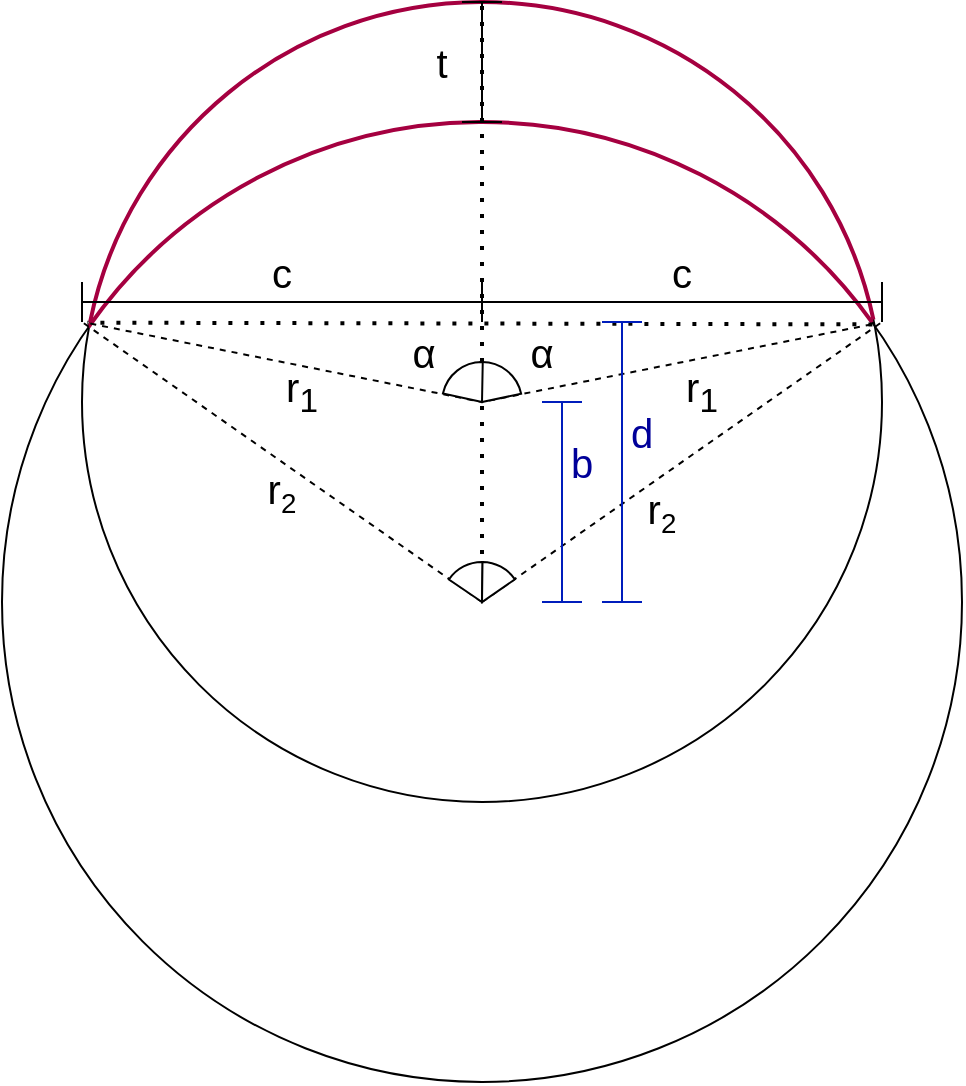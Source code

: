 <mxfile version="24.2.5" type="device">
  <diagram name="Page-1" id="t3d3-SSKAyB4mBenZ0mL">
    <mxGraphModel dx="1412" dy="391" grid="1" gridSize="10" guides="1" tooltips="1" connect="1" arrows="1" fold="1" page="1" pageScale="1" pageWidth="827" pageHeight="1169" math="0" shadow="0">
      <root>
        <mxCell id="0" />
        <mxCell id="1" parent="0" />
        <mxCell id="tUr5hOfoBl_ZDU161N_x-1" value="" style="ellipse;whiteSpace=wrap;html=1;fillColor=none;movable=0;resizable=0;rotatable=0;deletable=0;editable=0;locked=1;connectable=0;rotation=-180;container=0;" parent="1" vertex="1">
          <mxGeometry x="-400" y="400" width="480" height="480" as="geometry" />
        </mxCell>
        <mxCell id="-MQa0_uv0SwBElWbOj7F-25" value="" style="ellipse;whiteSpace=wrap;html=1;fillColor=none;movable=0;resizable=0;rotatable=0;deletable=0;editable=0;locked=1;connectable=0;rotation=-180;container=0;" parent="1" vertex="1">
          <mxGeometry x="-360" y="340" width="400" height="400" as="geometry" />
        </mxCell>
        <mxCell id="-MQa0_uv0SwBElWbOj7F-28" value="" style="verticalLabelPosition=bottom;verticalAlign=top;html=1;shape=mxgraph.basic.arc;startAngle=0.282;endAngle=0.717;fillColor=#d80073;fontColor=#ffffff;strokeColor=#A50040;strokeWidth=2;movable=0;resizable=0;rotatable=0;deletable=0;editable=0;locked=1;connectable=0;rotation=-180;container=0;" parent="1" vertex="1">
          <mxGeometry x="-360" y="340" width="400" height="400" as="geometry" />
        </mxCell>
        <mxCell id="tUr5hOfoBl_ZDU161N_x-4" value="" style="verticalLabelPosition=bottom;verticalAlign=top;html=1;shape=mxgraph.basic.arc;startAngle=0.347;endAngle=0.651;fillColor=#d80073;fontColor=#ffffff;strokeColor=#A50040;strokeWidth=2;movable=0;resizable=0;rotatable=0;deletable=0;editable=0;locked=1;connectable=0;rotation=-180;container=0;" parent="1" vertex="1">
          <mxGeometry x="-400" y="400" width="480" height="480" as="geometry" />
        </mxCell>
        <mxCell id="tUr5hOfoBl_ZDU161N_x-5" value="" style="endArrow=none;dashed=1;html=1;dashPattern=1 3;strokeWidth=2;rounded=0;exitX=0.012;exitY=0.597;exitDx=0;exitDy=0;exitPerimeter=0;entryX=0.911;entryY=0.791;entryDx=0;entryDy=0;entryPerimeter=0;movable=0;resizable=0;rotatable=0;deletable=0;editable=0;locked=1;connectable=0;" parent="1" source="-MQa0_uv0SwBElWbOj7F-25" target="tUr5hOfoBl_ZDU161N_x-4" edge="1">
          <mxGeometry width="50" height="50" relative="1" as="geometry">
            <mxPoint x="-90" y="480" as="sourcePoint" />
            <mxPoint x="-140" y="530" as="targetPoint" />
          </mxGeometry>
        </mxCell>
        <mxCell id="tUr5hOfoBl_ZDU161N_x-6" value="" style="shape=crossbar;whiteSpace=wrap;html=1;rounded=1;direction=south;movable=0;resizable=0;rotatable=0;deletable=0;editable=0;locked=1;connectable=0;rotation=-180;container=0;" parent="1" vertex="1">
          <mxGeometry x="-170" y="340" width="20" height="60" as="geometry" />
        </mxCell>
        <mxCell id="tUr5hOfoBl_ZDU161N_x-7" value="t" style="text;html=1;align=center;verticalAlign=middle;whiteSpace=wrap;rounded=0;movable=0;resizable=0;rotatable=0;deletable=0;editable=0;locked=1;connectable=0;fontSize=20;rotation=0;container=0;" parent="1" vertex="1">
          <mxGeometry x="-200" y="355" width="40" height="30" as="geometry" />
        </mxCell>
        <mxCell id="tUr5hOfoBl_ZDU161N_x-8" value="" style="endArrow=none;dashed=1;html=1;dashPattern=1 3;strokeWidth=2;rounded=0;entryX=0.5;entryY=1;entryDx=0;entryDy=0;movable=0;resizable=0;rotatable=0;deletable=0;editable=0;locked=1;connectable=0;" parent="1" target="-MQa0_uv0SwBElWbOj7F-25" edge="1">
          <mxGeometry width="50" height="50" relative="1" as="geometry">
            <mxPoint x="-160" y="640" as="sourcePoint" />
            <mxPoint x="30" y="590" as="targetPoint" />
          </mxGeometry>
        </mxCell>
        <mxCell id="tUr5hOfoBl_ZDU161N_x-9" value="" style="endArrow=none;dashed=1;html=1;rounded=0;exitX=0.013;exitY=0.597;exitDx=0;exitDy=0;exitPerimeter=0;movable=0;resizable=0;rotatable=0;deletable=0;editable=0;locked=1;connectable=0;" parent="1" source="-MQa0_uv0SwBElWbOj7F-25" edge="1">
          <mxGeometry width="50" height="50" relative="1" as="geometry">
            <mxPoint x="60" y="560" as="sourcePoint" />
            <mxPoint x="-160" y="540" as="targetPoint" />
          </mxGeometry>
        </mxCell>
        <mxCell id="tUr5hOfoBl_ZDU161N_x-10" value="" style="verticalLabelPosition=bottom;verticalAlign=top;html=1;shape=mxgraph.basic.pie;startAngle=0.494;endAngle=0.717;movable=0;resizable=0;rotatable=0;deletable=0;editable=0;locked=1;connectable=0;rotation=-180;container=0;" parent="1" vertex="1">
          <mxGeometry x="-180" y="520" width="40" height="40" as="geometry" />
        </mxCell>
        <mxCell id="tUr5hOfoBl_ZDU161N_x-11" value="" style="endArrow=none;dashed=1;html=1;rounded=0;exitX=0.908;exitY=0.79;exitDx=0;exitDy=0;exitPerimeter=0;movable=0;resizable=0;rotatable=0;deletable=0;editable=0;locked=1;connectable=0;" parent="1" source="tUr5hOfoBl_ZDU161N_x-1" edge="1">
          <mxGeometry width="50" height="50" relative="1" as="geometry">
            <mxPoint x="25" y="491" as="sourcePoint" />
            <mxPoint x="-160" y="540" as="targetPoint" />
          </mxGeometry>
        </mxCell>
        <mxCell id="tUr5hOfoBl_ZDU161N_x-13" value="" style="verticalLabelPosition=bottom;verticalAlign=top;html=1;shape=mxgraph.basic.pie;startAngle=0.284;endAngle=0.503;movable=0;resizable=0;rotatable=0;deletable=0;editable=0;locked=1;connectable=0;rotation=-180;container=0;" parent="1" vertex="1">
          <mxGeometry x="-180" y="520" width="40" height="40" as="geometry" />
        </mxCell>
        <mxCell id="tUr5hOfoBl_ZDU161N_x-15" value="r&lt;sub&gt;1&lt;/sub&gt;" style="text;html=1;align=center;verticalAlign=middle;whiteSpace=wrap;rounded=0;movable=0;resizable=0;rotatable=0;deletable=0;editable=0;locked=1;connectable=0;fontSize=20;rotation=0;container=0;" parent="1" vertex="1">
          <mxGeometry x="-270" y="520" width="40" height="30" as="geometry" />
        </mxCell>
        <mxCell id="tUr5hOfoBl_ZDU161N_x-17" value="r&lt;sub&gt;1&lt;/sub&gt;" style="text;html=1;align=center;verticalAlign=middle;whiteSpace=wrap;rounded=0;movable=0;resizable=0;rotatable=0;deletable=0;editable=0;locked=1;connectable=0;fontSize=20;rotation=0;container=0;" parent="1" vertex="1">
          <mxGeometry x="-70" y="520" width="40" height="30" as="geometry" />
        </mxCell>
        <mxCell id="tUr5hOfoBl_ZDU161N_x-21" value="α" style="text;html=1;align=center;verticalAlign=middle;whiteSpace=wrap;rounded=0;movable=1;resizable=1;rotatable=1;deletable=1;editable=1;locked=0;connectable=1;fontSize=20;rotation=0;container=0;" parent="1" vertex="1">
          <mxGeometry x="-150" y="500" width="40" height="30" as="geometry" />
        </mxCell>
        <mxCell id="tUr5hOfoBl_ZDU161N_x-22" value="α" style="text;html=1;align=center;verticalAlign=middle;whiteSpace=wrap;rounded=0;movable=1;resizable=1;rotatable=1;deletable=1;editable=1;locked=0;connectable=1;fontSize=20;rotation=0;container=0;" parent="1" vertex="1">
          <mxGeometry x="-209" y="500" width="40" height="30" as="geometry" />
        </mxCell>
        <mxCell id="tUr5hOfoBl_ZDU161N_x-24" value="c" style="text;html=1;align=center;verticalAlign=middle;whiteSpace=wrap;rounded=0;movable=0;resizable=0;rotatable=0;deletable=0;editable=0;locked=1;connectable=0;fontSize=20;rotation=0;container=0;" parent="1" vertex="1">
          <mxGeometry x="-360" y="460" width="200" height="30" as="geometry" />
        </mxCell>
        <mxCell id="tUr5hOfoBl_ZDU161N_x-25" value="" style="shape=crossbar;whiteSpace=wrap;html=1;rounded=1;movable=0;resizable=0;rotatable=0;deletable=0;editable=0;locked=1;connectable=0;" parent="1" vertex="1">
          <mxGeometry x="-360" y="480" width="200" height="20" as="geometry" />
        </mxCell>
        <mxCell id="tUr5hOfoBl_ZDU161N_x-26" value="" style="shape=crossbar;whiteSpace=wrap;html=1;rounded=1;movable=0;resizable=0;rotatable=0;deletable=0;editable=0;locked=1;connectable=0;" parent="1" vertex="1">
          <mxGeometry x="-160" y="480" width="200" height="20" as="geometry" />
        </mxCell>
        <mxCell id="tUr5hOfoBl_ZDU161N_x-27" value="c" style="text;html=1;align=center;verticalAlign=middle;whiteSpace=wrap;rounded=0;movable=0;resizable=0;rotatable=0;deletable=0;editable=0;locked=1;connectable=0;fontSize=20;rotation=0;container=0;" parent="1" vertex="1">
          <mxGeometry x="-160" y="460" width="200" height="30" as="geometry" />
        </mxCell>
        <mxCell id="FhCvirTedtab-nDKvr-l-1" value="" style="endArrow=none;dashed=1;html=1;rounded=0;movable=0;resizable=0;rotatable=0;deletable=0;editable=0;locked=1;connectable=0;" parent="1" edge="1">
          <mxGeometry width="50" height="50" relative="1" as="geometry">
            <mxPoint x="-160" y="640" as="sourcePoint" />
            <mxPoint x="-360" y="500" as="targetPoint" />
          </mxGeometry>
        </mxCell>
        <mxCell id="FhCvirTedtab-nDKvr-l-2" value="" style="endArrow=none;dashed=1;html=1;rounded=0;movable=0;resizable=0;rotatable=0;deletable=0;editable=0;locked=1;connectable=0;" parent="1" edge="1">
          <mxGeometry width="50" height="50" relative="1" as="geometry">
            <mxPoint x="-160" y="640" as="sourcePoint" />
            <mxPoint x="40" y="500" as="targetPoint" />
          </mxGeometry>
        </mxCell>
        <mxCell id="FhCvirTedtab-nDKvr-l-4" value="r&lt;span style=&quot;font-size: 16.667px;&quot;&gt;&lt;sub&gt;2&lt;/sub&gt;&lt;/span&gt;" style="text;html=1;align=center;verticalAlign=middle;whiteSpace=wrap;rounded=0;movable=0;resizable=0;rotatable=0;deletable=0;editable=0;locked=1;connectable=0;fontSize=20;rotation=0;container=0;" parent="1" vertex="1">
          <mxGeometry x="-280" y="570" width="40" height="30" as="geometry" />
        </mxCell>
        <mxCell id="FhCvirTedtab-nDKvr-l-5" value="r&lt;span style=&quot;font-size: 16.667px;&quot;&gt;&lt;sub&gt;2&lt;/sub&gt;&lt;/span&gt;" style="text;html=1;align=center;verticalAlign=middle;whiteSpace=wrap;rounded=0;movable=0;resizable=0;rotatable=0;deletable=0;editable=0;locked=1;connectable=0;fontSize=20;rotation=0;container=0;" parent="1" vertex="1">
          <mxGeometry x="-90" y="580" width="40" height="30" as="geometry" />
        </mxCell>
        <mxCell id="FhCvirTedtab-nDKvr-l-7" value="" style="verticalLabelPosition=bottom;verticalAlign=top;html=1;shape=mxgraph.basic.pie;startAngle=0.345;endAngle=0.503;movable=0;resizable=0;rotatable=0;deletable=0;editable=0;locked=1;connectable=0;rotation=-180;container=0;" parent="1" vertex="1">
          <mxGeometry x="-180" y="620" width="40" height="40" as="geometry" />
        </mxCell>
        <mxCell id="FhCvirTedtab-nDKvr-l-10" value="" style="verticalLabelPosition=bottom;verticalAlign=top;html=1;shape=mxgraph.basic.pie;startAngle=0.502;endAngle=0.654;movable=0;resizable=0;rotatable=0;deletable=0;editable=0;locked=1;connectable=0;rotation=-180;container=0;" parent="1" vertex="1">
          <mxGeometry x="-180" y="620" width="40" height="40" as="geometry" />
        </mxCell>
        <mxCell id="CJOC8162XnZtTCqGtNoh-1" value="" style="shape=crossbar;whiteSpace=wrap;html=1;rounded=1;direction=south;fillColor=#0050ef;fontColor=#ffffff;strokeColor=#001DBC;" vertex="1" parent="1">
          <mxGeometry x="-130" y="540" width="20" height="100" as="geometry" />
        </mxCell>
        <mxCell id="CJOC8162XnZtTCqGtNoh-2" value="b" style="text;html=1;align=center;verticalAlign=middle;whiteSpace=wrap;rounded=0;movable=1;resizable=1;rotatable=1;deletable=1;editable=1;locked=0;connectable=1;fontSize=20;rotation=0;container=0;fontColor=#000099;" vertex="1" parent="1">
          <mxGeometry x="-130" y="555" width="40" height="30" as="geometry" />
        </mxCell>
        <mxCell id="CJOC8162XnZtTCqGtNoh-3" value="" style="shape=crossbar;whiteSpace=wrap;html=1;rounded=1;direction=south;fillColor=#0050ef;fontColor=#ffffff;strokeColor=#001DBC;" vertex="1" parent="1">
          <mxGeometry x="-100" y="500" width="20" height="140" as="geometry" />
        </mxCell>
        <mxCell id="CJOC8162XnZtTCqGtNoh-4" value="d" style="text;html=1;align=center;verticalAlign=middle;whiteSpace=wrap;rounded=0;movable=1;resizable=1;rotatable=1;deletable=1;editable=1;locked=0;connectable=1;fontSize=20;rotation=0;container=0;fontColor=#000099;" vertex="1" parent="1">
          <mxGeometry x="-100" y="540" width="40" height="30" as="geometry" />
        </mxCell>
      </root>
    </mxGraphModel>
  </diagram>
</mxfile>
